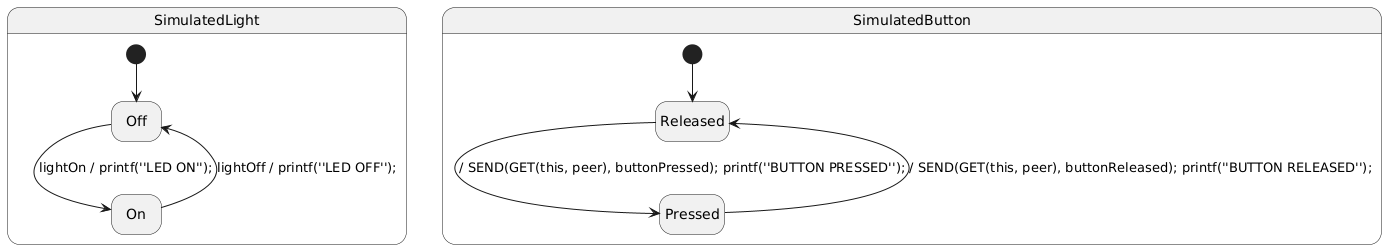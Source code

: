 

@startuml
hide empty description
skinparam shadowing false
skinparam <<junction>>stateBackgroundColor white
skinparam <<junction>>stateBorderColor white
skinparam defaultFontName DejaVu Sans


	state "SimulatedLight" as SimulatedLight {
		
			state "Off" as ButtonLedsEnvironment_SimulatedLight_SM_R_Off
			state "On" as ButtonLedsEnvironment_SimulatedLight_SM_R_On
			[*] --> ButtonLedsEnvironment_SimulatedLight_SM_R_Off
			ButtonLedsEnvironment_SimulatedLight_SM_R_Off --> ButtonLedsEnvironment_SimulatedLight_SM_R_On : lightOn / printf(''LED ON'');
			ButtonLedsEnvironment_SimulatedLight_SM_R_On --> ButtonLedsEnvironment_SimulatedLight_SM_R_Off : lightOff / printf(''LED OFF'');
		
	}
	state "SimulatedButton" as SimulatedButton {
		
			state "Released" as ButtonLedsEnvironment_SimulatedButton_SM_R_Released
			state "Pressed" as ButtonLedsEnvironment_SimulatedButton_SM_R_Pressed
			[*] --> ButtonLedsEnvironment_SimulatedButton_SM_R_Released
			ButtonLedsEnvironment_SimulatedButton_SM_R_Released --> ButtonLedsEnvironment_SimulatedButton_SM_R_Pressed : / SEND(GET(this, peer), buttonPressed); printf(''BUTTON PRESSED'');
			ButtonLedsEnvironment_SimulatedButton_SM_R_Pressed --> ButtonLedsEnvironment_SimulatedButton_SM_R_Released : / SEND(GET(this, peer), buttonReleased); printf(''BUTTON RELEASED'');
		
	}
@enduml
